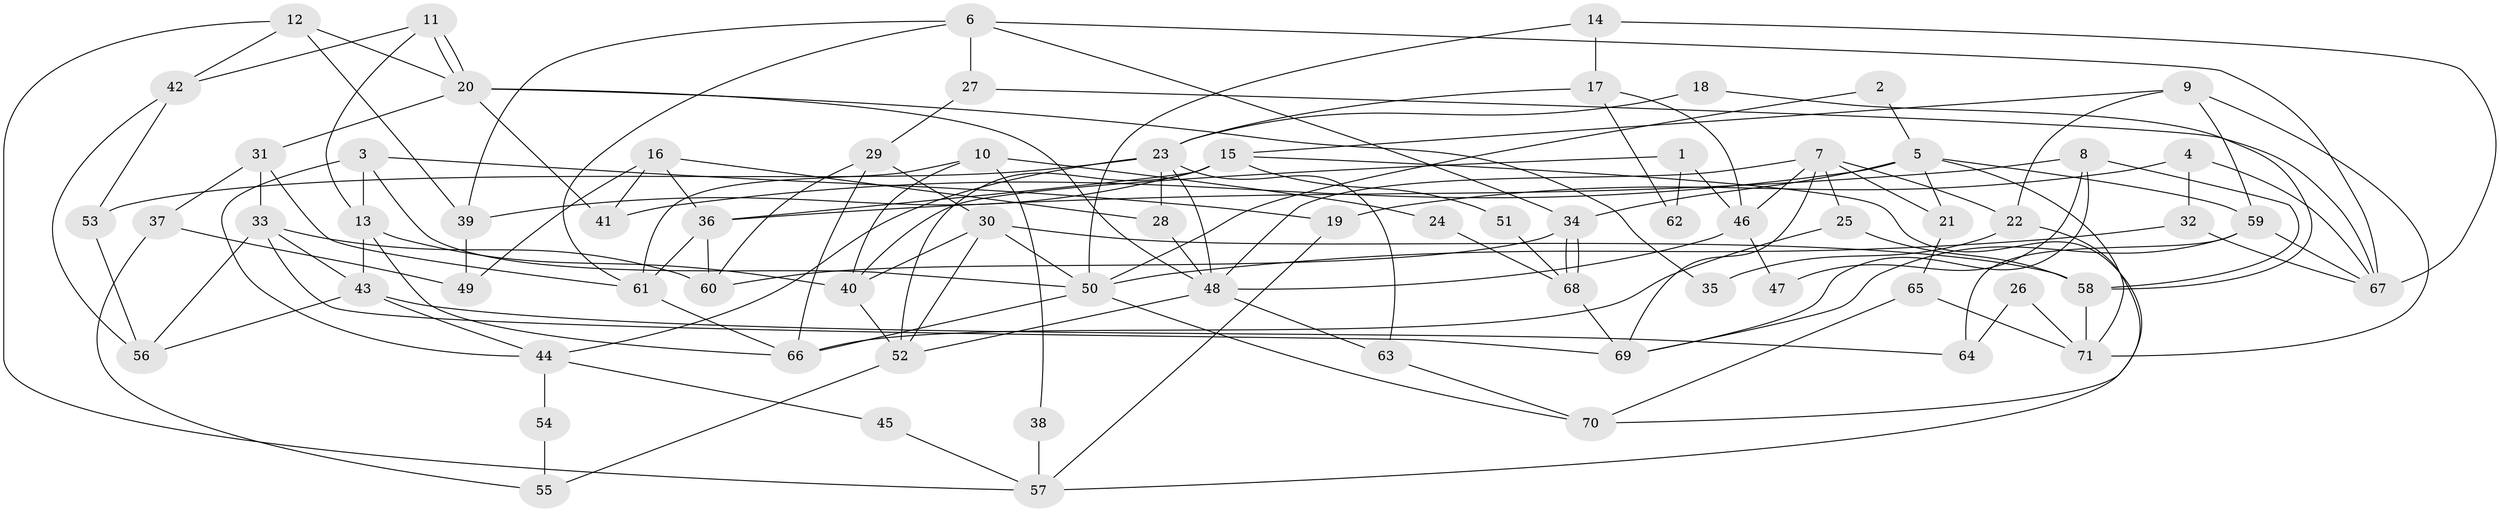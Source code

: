 // coarse degree distribution, {3: 0.17391304347826086, 2: 0.13043478260869565, 9: 0.021739130434782608, 6: 0.15217391304347827, 8: 0.06521739130434782, 7: 0.15217391304347827, 4: 0.13043478260869565, 5: 0.17391304347826086}
// Generated by graph-tools (version 1.1) at 2025/23/03/03/25 07:23:56]
// undirected, 71 vertices, 142 edges
graph export_dot {
graph [start="1"]
  node [color=gray90,style=filled];
  1;
  2;
  3;
  4;
  5;
  6;
  7;
  8;
  9;
  10;
  11;
  12;
  13;
  14;
  15;
  16;
  17;
  18;
  19;
  20;
  21;
  22;
  23;
  24;
  25;
  26;
  27;
  28;
  29;
  30;
  31;
  32;
  33;
  34;
  35;
  36;
  37;
  38;
  39;
  40;
  41;
  42;
  43;
  44;
  45;
  46;
  47;
  48;
  49;
  50;
  51;
  52;
  53;
  54;
  55;
  56;
  57;
  58;
  59;
  60;
  61;
  62;
  63;
  64;
  65;
  66;
  67;
  68;
  69;
  70;
  71;
  1 -- 40;
  1 -- 46;
  1 -- 62;
  2 -- 5;
  2 -- 50;
  3 -- 50;
  3 -- 13;
  3 -- 19;
  3 -- 44;
  4 -- 19;
  4 -- 67;
  4 -- 32;
  5 -- 59;
  5 -- 41;
  5 -- 21;
  5 -- 34;
  5 -- 71;
  6 -- 27;
  6 -- 34;
  6 -- 39;
  6 -- 61;
  6 -- 67;
  7 -- 21;
  7 -- 69;
  7 -- 22;
  7 -- 25;
  7 -- 46;
  7 -- 48;
  8 -- 36;
  8 -- 58;
  8 -- 47;
  8 -- 69;
  9 -- 59;
  9 -- 71;
  9 -- 15;
  9 -- 22;
  10 -- 61;
  10 -- 40;
  10 -- 24;
  10 -- 38;
  11 -- 20;
  11 -- 20;
  11 -- 42;
  11 -- 13;
  12 -- 20;
  12 -- 42;
  12 -- 39;
  12 -- 57;
  13 -- 66;
  13 -- 40;
  13 -- 43;
  14 -- 67;
  14 -- 17;
  14 -- 50;
  15 -- 39;
  15 -- 36;
  15 -- 51;
  15 -- 52;
  15 -- 57;
  16 -- 28;
  16 -- 36;
  16 -- 41;
  16 -- 49;
  17 -- 46;
  17 -- 23;
  17 -- 62;
  18 -- 58;
  18 -- 23;
  19 -- 57;
  20 -- 31;
  20 -- 35;
  20 -- 41;
  20 -- 48;
  21 -- 65;
  22 -- 35;
  22 -- 70;
  23 -- 63;
  23 -- 48;
  23 -- 28;
  23 -- 44;
  23 -- 53;
  24 -- 68;
  25 -- 66;
  25 -- 58;
  26 -- 71;
  26 -- 64;
  27 -- 67;
  27 -- 29;
  28 -- 48;
  29 -- 66;
  29 -- 30;
  29 -- 60;
  30 -- 52;
  30 -- 40;
  30 -- 50;
  30 -- 58;
  31 -- 33;
  31 -- 61;
  31 -- 37;
  32 -- 50;
  32 -- 67;
  33 -- 60;
  33 -- 43;
  33 -- 56;
  33 -- 69;
  34 -- 68;
  34 -- 68;
  34 -- 60;
  36 -- 60;
  36 -- 61;
  37 -- 49;
  37 -- 55;
  38 -- 57;
  39 -- 49;
  40 -- 52;
  42 -- 53;
  42 -- 56;
  43 -- 44;
  43 -- 56;
  43 -- 64;
  44 -- 45;
  44 -- 54;
  45 -- 57;
  46 -- 48;
  46 -- 47;
  48 -- 52;
  48 -- 63;
  50 -- 66;
  50 -- 70;
  51 -- 68;
  52 -- 55;
  53 -- 56;
  54 -- 55;
  58 -- 71;
  59 -- 67;
  59 -- 69;
  59 -- 64;
  61 -- 66;
  63 -- 70;
  65 -- 70;
  65 -- 71;
  68 -- 69;
}
